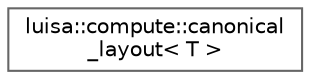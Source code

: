 digraph "类继承关系图"
{
 // LATEX_PDF_SIZE
  bgcolor="transparent";
  edge [fontname=Helvetica,fontsize=10,labelfontname=Helvetica,labelfontsize=10];
  node [fontname=Helvetica,fontsize=10,shape=box,height=0.2,width=0.4];
  rankdir="LR";
  Node0 [id="Node000000",label="luisa::compute::canonical\l_layout\< T \>",height=0.2,width=0.4,color="grey40", fillcolor="white", style="filled",URL="$structluisa_1_1compute_1_1canonical__layout.html",tooltip=" "];
}
